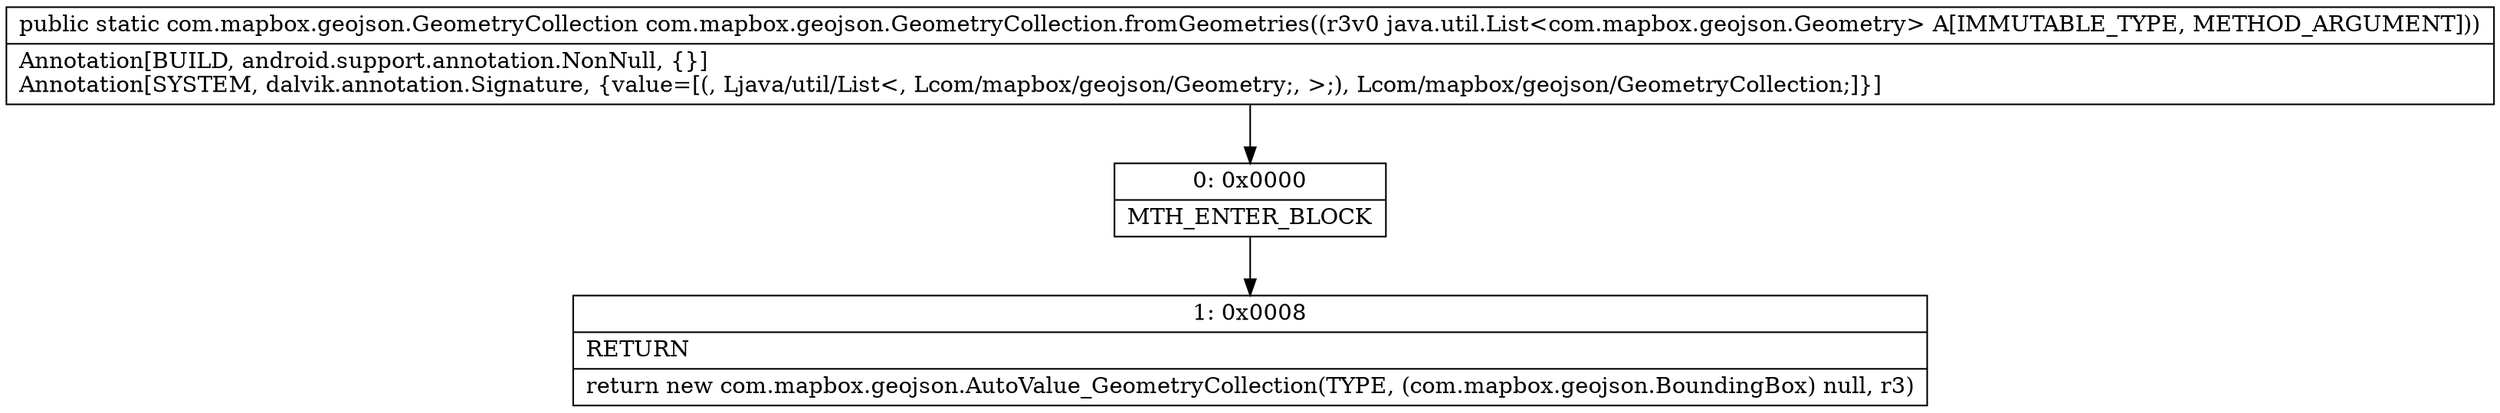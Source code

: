 digraph "CFG forcom.mapbox.geojson.GeometryCollection.fromGeometries(Ljava\/util\/List;)Lcom\/mapbox\/geojson\/GeometryCollection;" {
Node_0 [shape=record,label="{0\:\ 0x0000|MTH_ENTER_BLOCK\l}"];
Node_1 [shape=record,label="{1\:\ 0x0008|RETURN\l|return new com.mapbox.geojson.AutoValue_GeometryCollection(TYPE, (com.mapbox.geojson.BoundingBox) null, r3)\l}"];
MethodNode[shape=record,label="{public static com.mapbox.geojson.GeometryCollection com.mapbox.geojson.GeometryCollection.fromGeometries((r3v0 java.util.List\<com.mapbox.geojson.Geometry\> A[IMMUTABLE_TYPE, METHOD_ARGUMENT]))  | Annotation[BUILD, android.support.annotation.NonNull, \{\}]\lAnnotation[SYSTEM, dalvik.annotation.Signature, \{value=[(, Ljava\/util\/List\<, Lcom\/mapbox\/geojson\/Geometry;, \>;), Lcom\/mapbox\/geojson\/GeometryCollection;]\}]\l}"];
MethodNode -> Node_0;
Node_0 -> Node_1;
}

